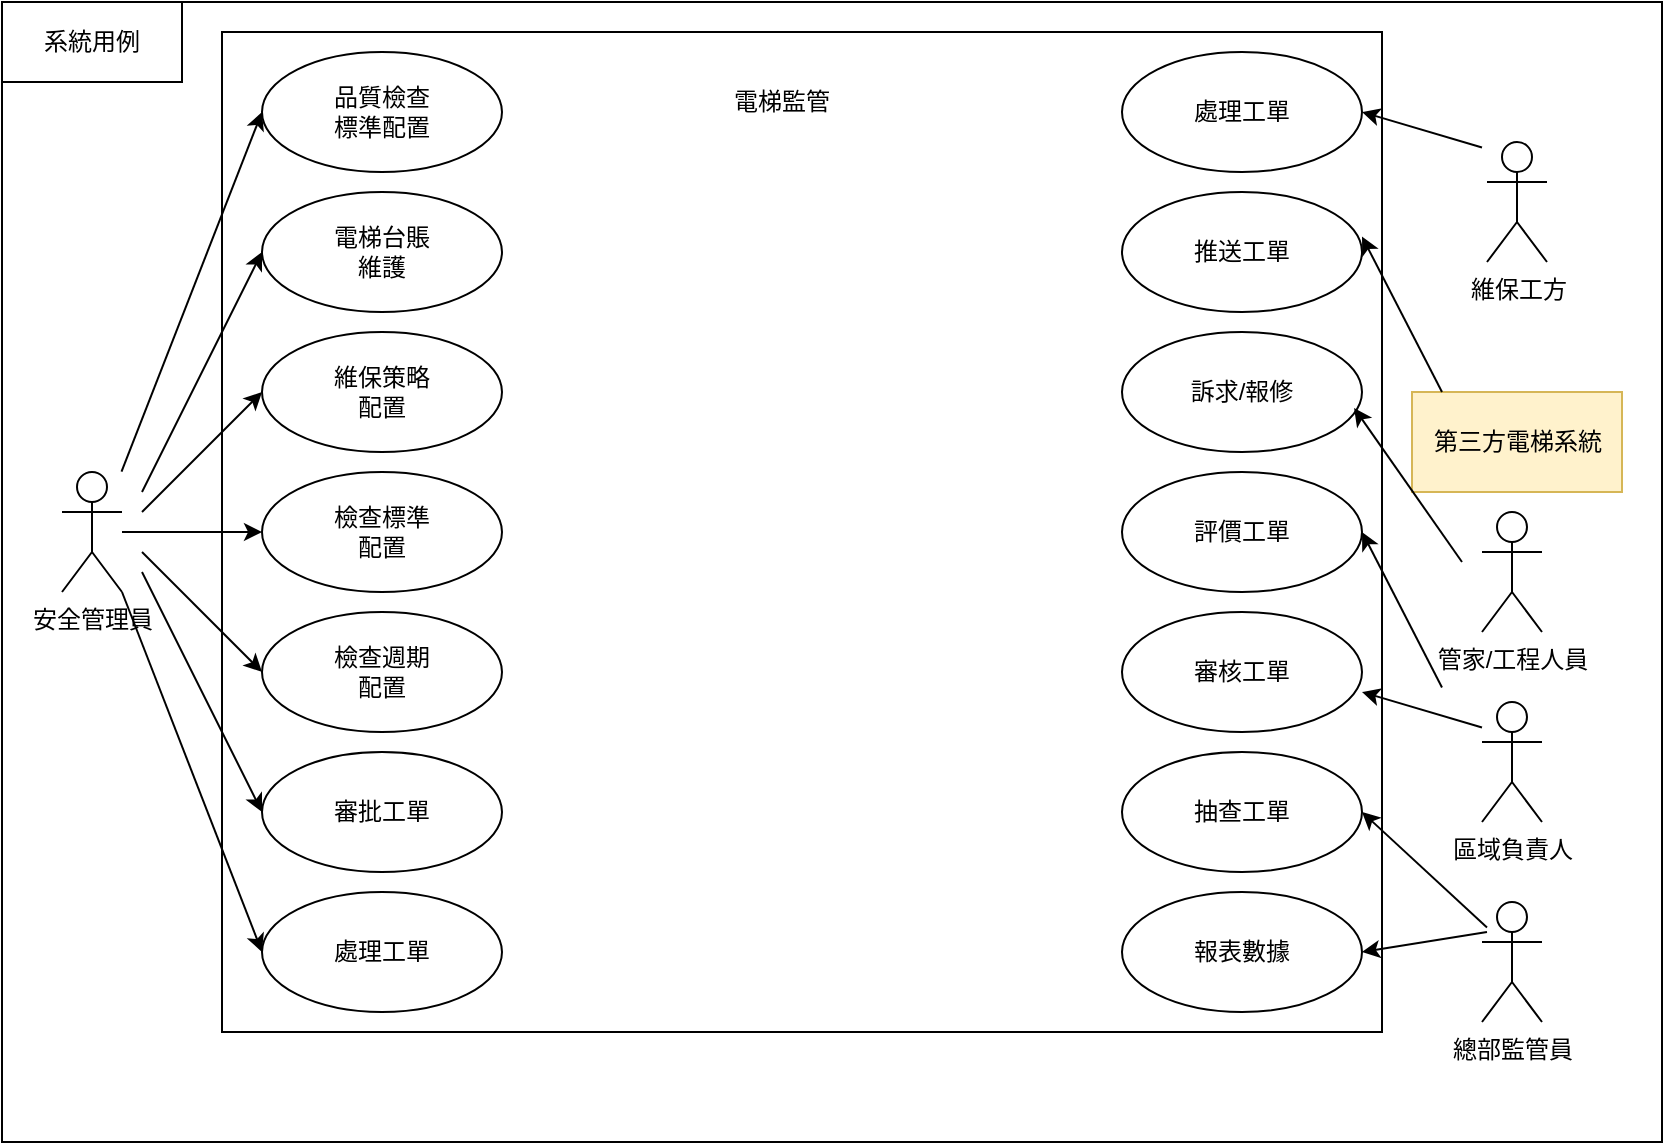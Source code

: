 <mxfile version="26.0.3">
  <diagram name="第 1 页" id="WyyZsL1ozUfQ0CX678tp">
    <mxGraphModel grid="1" page="1" gridSize="10" guides="1" tooltips="1" connect="1" arrows="1" fold="1" pageScale="1" pageWidth="827" pageHeight="1169" math="0" shadow="0">
      <root>
        <mxCell id="0" />
        <mxCell id="1" parent="0" />
        <mxCell id="tunKh1rVO28-Eh8E7nbW-1" value="" style="rounded=0;whiteSpace=wrap;html=1;" vertex="1" parent="1">
          <mxGeometry y="105" width="830" height="570" as="geometry" />
        </mxCell>
        <mxCell id="tunKh1rVO28-Eh8E7nbW-2" value="" style="rounded=0;whiteSpace=wrap;html=1;" vertex="1" parent="1">
          <mxGeometry y="105" width="90" height="40" as="geometry" />
        </mxCell>
        <mxCell id="tunKh1rVO28-Eh8E7nbW-3" value="系統用例" style="text;html=1;align=center;verticalAlign=middle;whiteSpace=wrap;rounded=0;" vertex="1" parent="1">
          <mxGeometry x="15" y="110" width="60" height="30" as="geometry" />
        </mxCell>
        <mxCell id="tunKh1rVO28-Eh8E7nbW-4" value="安全管理員" style="shape=umlActor;verticalLabelPosition=bottom;verticalAlign=top;html=1;outlineConnect=0;" vertex="1" parent="1">
          <mxGeometry x="30" y="340" width="30" height="60" as="geometry" />
        </mxCell>
        <mxCell id="tunKh1rVO28-Eh8E7nbW-5" value="" style="rounded=0;whiteSpace=wrap;html=1;" vertex="1" parent="1">
          <mxGeometry x="110" y="120" width="580" height="500" as="geometry" />
        </mxCell>
        <mxCell id="tunKh1rVO28-Eh8E7nbW-6" value="維保工方" style="shape=umlActor;verticalLabelPosition=bottom;verticalAlign=top;html=1;outlineConnect=0;" vertex="1" parent="1">
          <mxGeometry x="742.5" y="175" width="30" height="60" as="geometry" />
        </mxCell>
        <mxCell id="tunKh1rVO28-Eh8E7nbW-7" value="管家/工程人員" style="shape=umlActor;verticalLabelPosition=bottom;verticalAlign=top;html=1;outlineConnect=0;" vertex="1" parent="1">
          <mxGeometry x="740" y="360" width="30" height="60" as="geometry" />
        </mxCell>
        <mxCell id="tunKh1rVO28-Eh8E7nbW-8" value="區域負責人" style="shape=umlActor;verticalLabelPosition=bottom;verticalAlign=top;html=1;outlineConnect=0;" vertex="1" parent="1">
          <mxGeometry x="740" y="455" width="30" height="60" as="geometry" />
        </mxCell>
        <mxCell id="tunKh1rVO28-Eh8E7nbW-9" value="總部監管員" style="shape=umlActor;verticalLabelPosition=bottom;verticalAlign=top;html=1;outlineConnect=0;" vertex="1" parent="1">
          <mxGeometry x="740" y="555" width="30" height="60" as="geometry" />
        </mxCell>
        <mxCell id="tunKh1rVO28-Eh8E7nbW-10" value="" style="rounded=0;whiteSpace=wrap;html=1;fillColor=#fff2cc;strokeColor=#d6b656;" vertex="1" parent="1">
          <mxGeometry x="705" y="300" width="105" height="50" as="geometry" />
        </mxCell>
        <mxCell id="tunKh1rVO28-Eh8E7nbW-12" value="第三方電梯系統" style="text;html=1;align=center;verticalAlign=middle;whiteSpace=wrap;rounded=0;" vertex="1" parent="1">
          <mxGeometry x="712.5" y="310" width="90" height="30" as="geometry" />
        </mxCell>
        <mxCell id="tunKh1rVO28-Eh8E7nbW-13" value="" style="ellipse;whiteSpace=wrap;html=1;" vertex="1" parent="1">
          <mxGeometry x="130" y="130" width="120" height="60" as="geometry" />
        </mxCell>
        <mxCell id="tunKh1rVO28-Eh8E7nbW-14" value="" style="ellipse;whiteSpace=wrap;html=1;" vertex="1" parent="1">
          <mxGeometry x="130" y="550" width="120" height="60" as="geometry" />
        </mxCell>
        <mxCell id="tunKh1rVO28-Eh8E7nbW-15" value="" style="ellipse;whiteSpace=wrap;html=1;" vertex="1" parent="1">
          <mxGeometry x="130" y="200" width="120" height="60" as="geometry" />
        </mxCell>
        <mxCell id="tunKh1rVO28-Eh8E7nbW-16" value="" style="ellipse;whiteSpace=wrap;html=1;" vertex="1" parent="1">
          <mxGeometry x="130" y="270" width="120" height="60" as="geometry" />
        </mxCell>
        <mxCell id="tunKh1rVO28-Eh8E7nbW-17" value="" style="ellipse;whiteSpace=wrap;html=1;" vertex="1" parent="1">
          <mxGeometry x="130" y="340" width="120" height="60" as="geometry" />
        </mxCell>
        <mxCell id="tunKh1rVO28-Eh8E7nbW-18" value="" style="ellipse;whiteSpace=wrap;html=1;" vertex="1" parent="1">
          <mxGeometry x="130" y="410" width="120" height="60" as="geometry" />
        </mxCell>
        <mxCell id="tunKh1rVO28-Eh8E7nbW-19" value="" style="ellipse;whiteSpace=wrap;html=1;" vertex="1" parent="1">
          <mxGeometry x="130" y="480" width="120" height="60" as="geometry" />
        </mxCell>
        <mxCell id="tunKh1rVO28-Eh8E7nbW-21" value="" style="endArrow=classic;html=1;rounded=0;" edge="1" parent="1" target="tunKh1rVO28-Eh8E7nbW-17">
          <mxGeometry width="50" height="50" relative="1" as="geometry">
            <mxPoint x="60" y="370" as="sourcePoint" />
            <mxPoint x="110.0" y="369.58" as="targetPoint" />
          </mxGeometry>
        </mxCell>
        <mxCell id="tunKh1rVO28-Eh8E7nbW-22" value="" style="endArrow=classic;html=1;rounded=0;entryX=0;entryY=0.5;entryDx=0;entryDy=0;" edge="1" parent="1" target="tunKh1rVO28-Eh8E7nbW-18">
          <mxGeometry width="50" height="50" relative="1" as="geometry">
            <mxPoint x="70" y="380" as="sourcePoint" />
            <mxPoint x="140" y="380" as="targetPoint" />
          </mxGeometry>
        </mxCell>
        <mxCell id="tunKh1rVO28-Eh8E7nbW-23" value="" style="endArrow=classic;html=1;rounded=0;entryX=0;entryY=0.5;entryDx=0;entryDy=0;" edge="1" parent="1" target="tunKh1rVO28-Eh8E7nbW-19">
          <mxGeometry width="50" height="50" relative="1" as="geometry">
            <mxPoint x="70" y="390" as="sourcePoint" />
            <mxPoint x="140" y="450" as="targetPoint" />
          </mxGeometry>
        </mxCell>
        <mxCell id="tunKh1rVO28-Eh8E7nbW-24" value="" style="endArrow=classic;html=1;rounded=0;entryX=0;entryY=0.5;entryDx=0;entryDy=0;" edge="1" parent="1">
          <mxGeometry width="50" height="50" relative="1" as="geometry">
            <mxPoint x="70" y="360.0" as="sourcePoint" />
            <mxPoint x="130" y="300.0" as="targetPoint" />
          </mxGeometry>
        </mxCell>
        <mxCell id="tunKh1rVO28-Eh8E7nbW-25" value="" style="endArrow=classic;html=1;rounded=0;entryX=0;entryY=0.5;entryDx=0;entryDy=0;" edge="1" parent="1">
          <mxGeometry width="50" height="50" relative="1" as="geometry">
            <mxPoint x="70" y="350.0" as="sourcePoint" />
            <mxPoint x="130" y="230.0" as="targetPoint" />
          </mxGeometry>
        </mxCell>
        <mxCell id="tunKh1rVO28-Eh8E7nbW-26" value="" style="endArrow=classic;html=1;rounded=0;exitX=0.072;exitY=0.412;exitDx=0;exitDy=0;exitPerimeter=0;" edge="1" parent="1" source="tunKh1rVO28-Eh8E7nbW-1">
          <mxGeometry width="50" height="50" relative="1" as="geometry">
            <mxPoint x="80" y="210" as="sourcePoint" />
            <mxPoint x="130" y="160" as="targetPoint" />
          </mxGeometry>
        </mxCell>
        <mxCell id="tunKh1rVO28-Eh8E7nbW-27" value="" style="endArrow=classic;html=1;rounded=0;exitX=0.072;exitY=0.412;exitDx=0;exitDy=0;exitPerimeter=0;" edge="1" parent="1">
          <mxGeometry width="50" height="50" relative="1" as="geometry">
            <mxPoint x="60" y="400" as="sourcePoint" />
            <mxPoint x="130" y="580" as="targetPoint" />
          </mxGeometry>
        </mxCell>
        <mxCell id="tunKh1rVO28-Eh8E7nbW-29" value="品質檢查標準配置" style="text;html=1;align=center;verticalAlign=middle;whiteSpace=wrap;rounded=0;" vertex="1" parent="1">
          <mxGeometry x="160" y="145" width="60" height="30" as="geometry" />
        </mxCell>
        <mxCell id="tunKh1rVO28-Eh8E7nbW-30" value="處理工單" style="text;html=1;align=center;verticalAlign=middle;whiteSpace=wrap;rounded=0;" vertex="1" parent="1">
          <mxGeometry x="160" y="565" width="60" height="30" as="geometry" />
        </mxCell>
        <mxCell id="tunKh1rVO28-Eh8E7nbW-31" value="審批工單" style="text;html=1;align=center;verticalAlign=middle;whiteSpace=wrap;rounded=0;" vertex="1" parent="1">
          <mxGeometry x="160" y="495" width="60" height="30" as="geometry" />
        </mxCell>
        <mxCell id="tunKh1rVO28-Eh8E7nbW-32" value="檢查週期配置" style="text;html=1;align=center;verticalAlign=middle;whiteSpace=wrap;rounded=0;" vertex="1" parent="1">
          <mxGeometry x="160" y="425" width="60" height="30" as="geometry" />
        </mxCell>
        <mxCell id="tunKh1rVO28-Eh8E7nbW-33" value="檢查標準配置" style="text;html=1;align=center;verticalAlign=middle;whiteSpace=wrap;rounded=0;" vertex="1" parent="1">
          <mxGeometry x="160" y="355" width="60" height="30" as="geometry" />
        </mxCell>
        <mxCell id="tunKh1rVO28-Eh8E7nbW-34" value="維保策略配置" style="text;html=1;align=center;verticalAlign=middle;whiteSpace=wrap;rounded=0;" vertex="1" parent="1">
          <mxGeometry x="160" y="285" width="60" height="30" as="geometry" />
        </mxCell>
        <mxCell id="tunKh1rVO28-Eh8E7nbW-35" value="電梯台賬維護" style="text;html=1;align=center;verticalAlign=middle;whiteSpace=wrap;rounded=0;" vertex="1" parent="1">
          <mxGeometry x="160" y="215" width="60" height="30" as="geometry" />
        </mxCell>
        <mxCell id="tunKh1rVO28-Eh8E7nbW-37" value="" style="ellipse;whiteSpace=wrap;html=1;flipH=1;" vertex="1" parent="1">
          <mxGeometry x="560" y="200" width="120" height="60" as="geometry" />
        </mxCell>
        <mxCell id="tunKh1rVO28-Eh8E7nbW-38" value="" style="ellipse;whiteSpace=wrap;html=1;flipH=1;" vertex="1" parent="1">
          <mxGeometry x="560" y="270" width="120" height="60" as="geometry" />
        </mxCell>
        <mxCell id="tunKh1rVO28-Eh8E7nbW-39" value="" style="ellipse;whiteSpace=wrap;html=1;flipH=1;" vertex="1" parent="1">
          <mxGeometry x="560" y="340" width="120" height="60" as="geometry" />
        </mxCell>
        <mxCell id="tunKh1rVO28-Eh8E7nbW-40" value="" style="ellipse;whiteSpace=wrap;html=1;flipH=1;" vertex="1" parent="1">
          <mxGeometry x="560" y="410" width="120" height="60" as="geometry" />
        </mxCell>
        <mxCell id="tunKh1rVO28-Eh8E7nbW-41" value="" style="ellipse;whiteSpace=wrap;html=1;flipH=1;" vertex="1" parent="1">
          <mxGeometry x="560" y="480" width="120" height="60" as="geometry" />
        </mxCell>
        <mxCell id="tunKh1rVO28-Eh8E7nbW-42" value="報表數據" style="ellipse;whiteSpace=wrap;html=1;flipH=1;" vertex="1" parent="1">
          <mxGeometry x="560" y="550" width="120" height="60" as="geometry" />
        </mxCell>
        <mxCell id="tunKh1rVO28-Eh8E7nbW-50" value="推送工單" style="text;html=1;align=center;verticalAlign=middle;whiteSpace=wrap;rounded=0;flipH=1;" vertex="1" parent="1">
          <mxGeometry x="590" y="215" width="60" height="30" as="geometry" />
        </mxCell>
        <mxCell id="tunKh1rVO28-Eh8E7nbW-52" value="抽查工單" style="text;html=1;align=center;verticalAlign=middle;whiteSpace=wrap;rounded=0;flipH=1;" vertex="1" parent="1">
          <mxGeometry x="590" y="495" width="60" height="30" as="geometry" />
        </mxCell>
        <mxCell id="tunKh1rVO28-Eh8E7nbW-53" value="審核工單" style="text;html=1;align=center;verticalAlign=middle;whiteSpace=wrap;rounded=0;flipH=1;" vertex="1" parent="1">
          <mxGeometry x="590" y="425" width="60" height="30" as="geometry" />
        </mxCell>
        <mxCell id="tunKh1rVO28-Eh8E7nbW-54" value="評價工單" style="text;html=1;align=center;verticalAlign=middle;whiteSpace=wrap;rounded=0;flipH=1;" vertex="1" parent="1">
          <mxGeometry x="590" y="355" width="60" height="30" as="geometry" />
        </mxCell>
        <mxCell id="tunKh1rVO28-Eh8E7nbW-55" value="訴求/報修" style="text;html=1;align=center;verticalAlign=middle;whiteSpace=wrap;rounded=0;flipH=1;" vertex="1" parent="1">
          <mxGeometry x="590" y="285" width="60" height="30" as="geometry" />
        </mxCell>
        <mxCell id="tunKh1rVO28-Eh8E7nbW-56" value="" style="ellipse;whiteSpace=wrap;html=1;flipH=1;" vertex="1" parent="1">
          <mxGeometry x="560" y="130" width="120" height="60" as="geometry" />
        </mxCell>
        <mxCell id="tunKh1rVO28-Eh8E7nbW-57" value="處理工單" style="text;html=1;align=center;verticalAlign=middle;whiteSpace=wrap;rounded=0;flipH=1;" vertex="1" parent="1">
          <mxGeometry x="590" y="145" width="60" height="30" as="geometry" />
        </mxCell>
        <mxCell id="tunKh1rVO28-Eh8E7nbW-58" value="" style="endArrow=classic;html=1;rounded=0;" edge="1" parent="1">
          <mxGeometry width="50" height="50" relative="1" as="geometry">
            <mxPoint x="740" y="177.71" as="sourcePoint" />
            <mxPoint x="680" y="160" as="targetPoint" />
          </mxGeometry>
        </mxCell>
        <mxCell id="tunKh1rVO28-Eh8E7nbW-59" value="" style="endArrow=classic;html=1;rounded=0;" edge="1" parent="1">
          <mxGeometry width="50" height="50" relative="1" as="geometry">
            <mxPoint x="720" y="300" as="sourcePoint" />
            <mxPoint x="680" y="222.29" as="targetPoint" />
          </mxGeometry>
        </mxCell>
        <mxCell id="tunKh1rVO28-Eh8E7nbW-60" value="" style="endArrow=classic;html=1;rounded=0;" edge="1" parent="1">
          <mxGeometry width="50" height="50" relative="1" as="geometry">
            <mxPoint x="740" y="467.71" as="sourcePoint" />
            <mxPoint x="680" y="450" as="targetPoint" />
          </mxGeometry>
        </mxCell>
        <mxCell id="tunKh1rVO28-Eh8E7nbW-61" value="" style="endArrow=classic;html=1;rounded=0;entryX=1;entryY=0.5;entryDx=0;entryDy=0;" edge="1" parent="1" target="tunKh1rVO28-Eh8E7nbW-42">
          <mxGeometry width="50" height="50" relative="1" as="geometry">
            <mxPoint x="742.5" y="570" as="sourcePoint" />
            <mxPoint x="672.5" y="590" as="targetPoint" />
          </mxGeometry>
        </mxCell>
        <mxCell id="tunKh1rVO28-Eh8E7nbW-62" value="" style="endArrow=classic;html=1;rounded=0;entryX=1;entryY=0.5;entryDx=0;entryDy=0;" edge="1" parent="1" target="tunKh1rVO28-Eh8E7nbW-41">
          <mxGeometry width="50" height="50" relative="1" as="geometry">
            <mxPoint x="742.5" y="567.71" as="sourcePoint" />
            <mxPoint x="682.5" y="550" as="targetPoint" />
          </mxGeometry>
        </mxCell>
        <mxCell id="tunKh1rVO28-Eh8E7nbW-63" value="" style="endArrow=classic;html=1;rounded=0;" edge="1" parent="1">
          <mxGeometry width="50" height="50" relative="1" as="geometry">
            <mxPoint x="720" y="447.71" as="sourcePoint" />
            <mxPoint x="680" y="370" as="targetPoint" />
          </mxGeometry>
        </mxCell>
        <mxCell id="tunKh1rVO28-Eh8E7nbW-64" value="" style="endArrow=classic;html=1;rounded=0;entryX=0.033;entryY=0.633;entryDx=0;entryDy=0;entryPerimeter=0;" edge="1" parent="1" target="tunKh1rVO28-Eh8E7nbW-38">
          <mxGeometry width="50" height="50" relative="1" as="geometry">
            <mxPoint x="730" y="385" as="sourcePoint" />
            <mxPoint x="690" y="307.29" as="targetPoint" />
          </mxGeometry>
        </mxCell>
        <mxCell id="tunKh1rVO28-Eh8E7nbW-65" value="電梯監管" style="text;html=1;align=center;verticalAlign=middle;whiteSpace=wrap;rounded=0;" vertex="1" parent="1">
          <mxGeometry x="360" y="140" width="60" height="30" as="geometry" />
        </mxCell>
      </root>
    </mxGraphModel>
  </diagram>
</mxfile>
